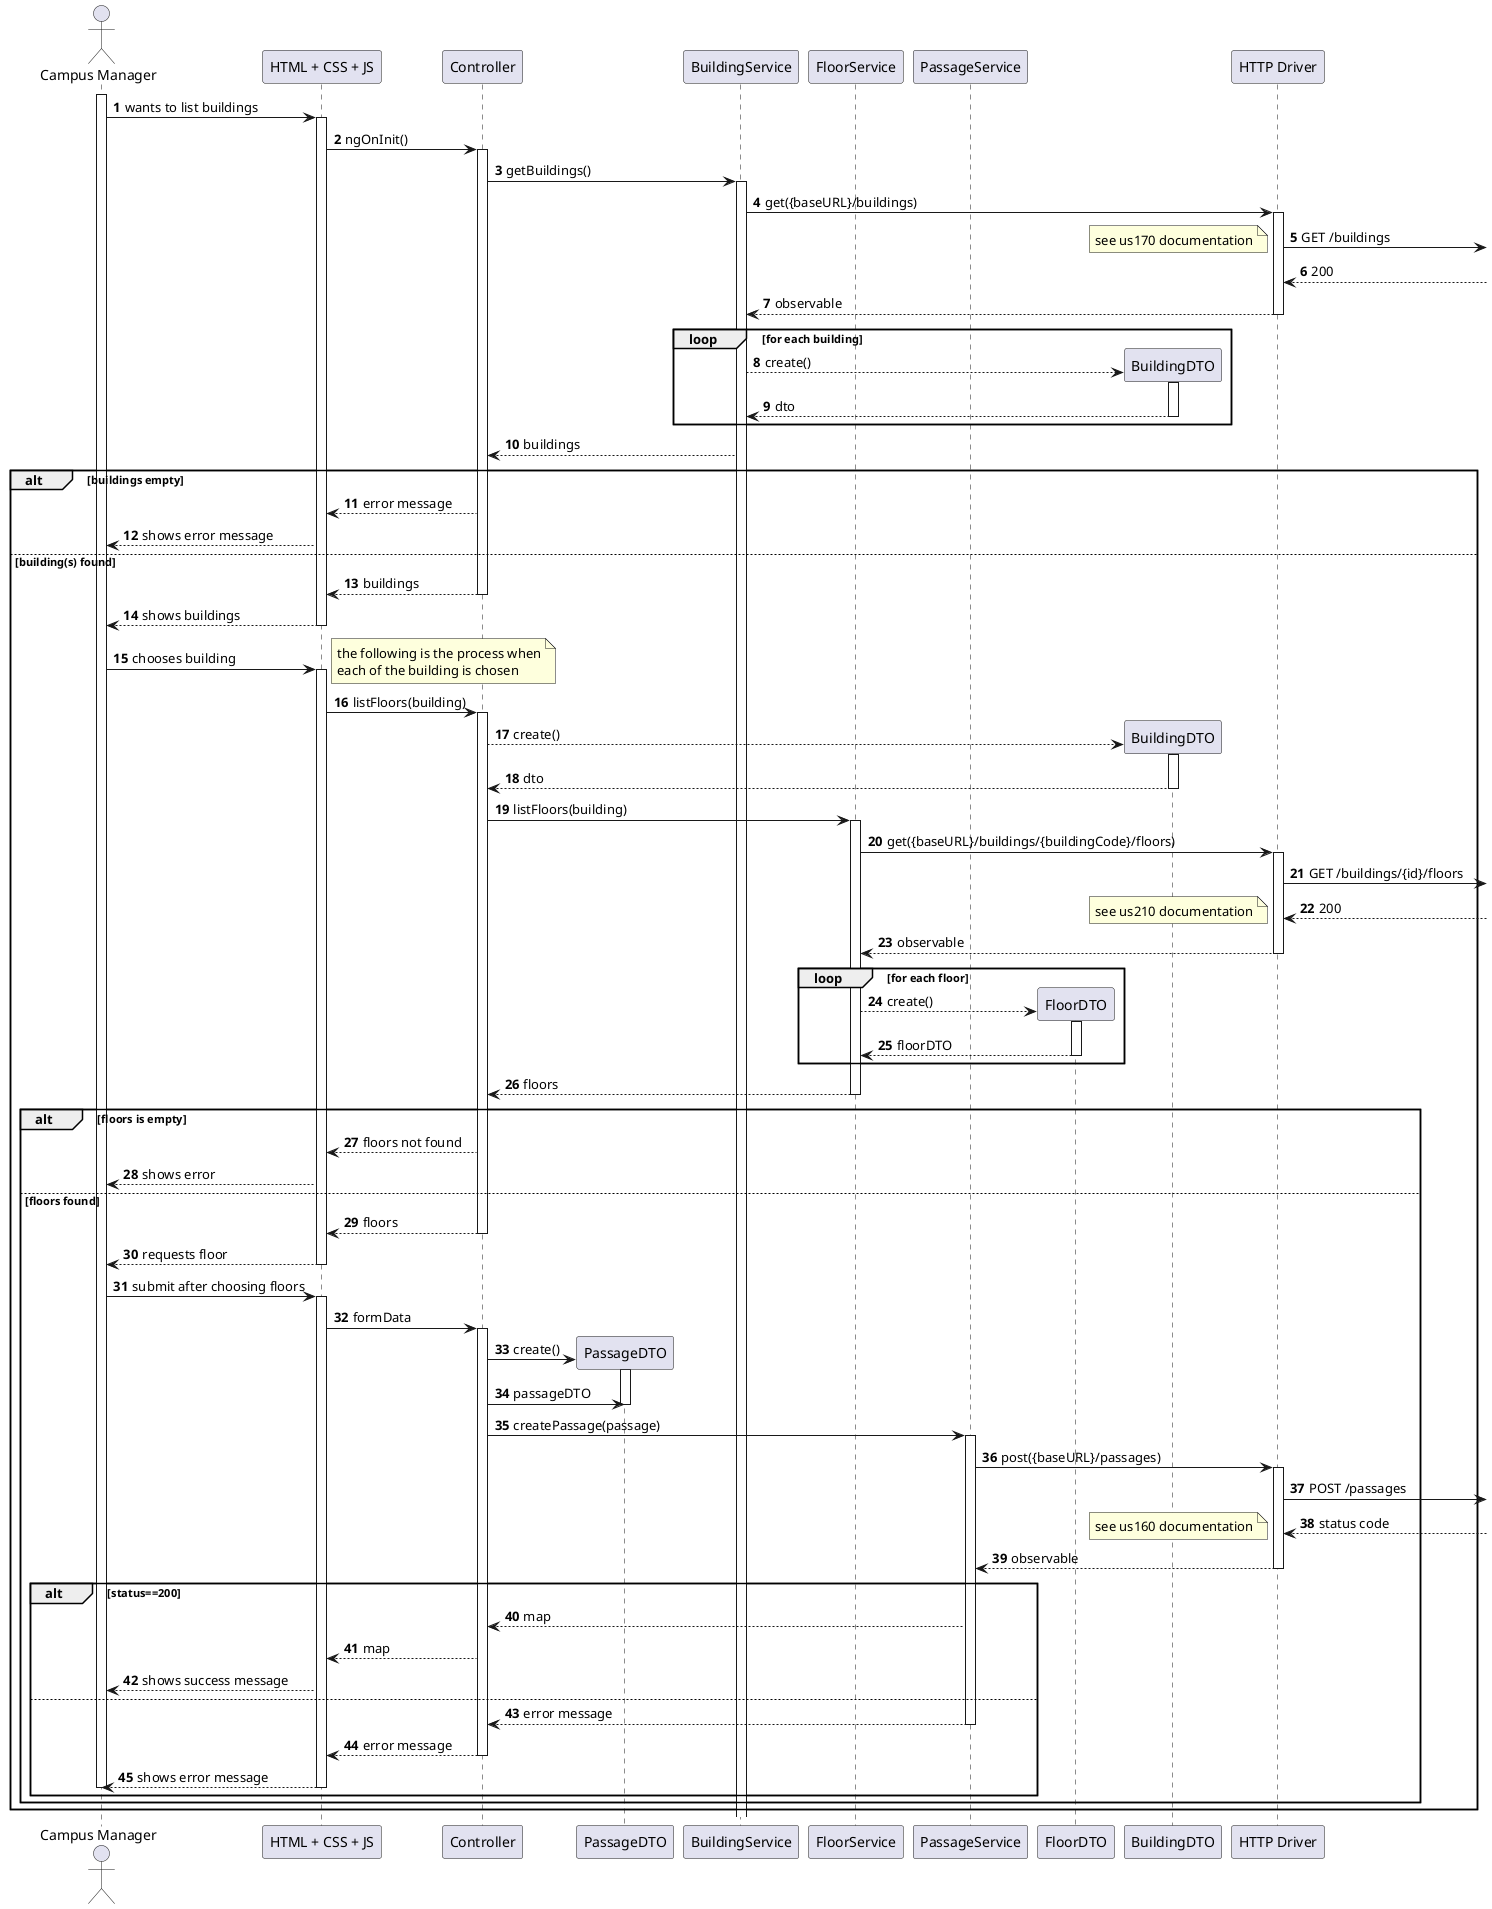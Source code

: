 @startuml
autonumber

actor "Campus Manager" as usr

participant "HTML + CSS + JS" as view
participant "Controller" as ctrl
participant "PassageDTO" as passageDTO
participant "BuildingService" as buildingSvc
participant "FloorService" as floorSvc
participant "PassageService" as passageSvc
participant "FloorDTO" as floorDTO
participant "BuildingDTO" as dto

participant "HTTP Driver" as http

activate usr
usr -> view : wants to list buildings
    activate view
        view -> ctrl : ngOnInit()
        activate ctrl
            ctrl -> buildingSvc : getBuildings()
            activate buildingSvc
                buildingSvc -> http : get({baseURL}/buildings)
                activate http
                    http ->]: GET /buildings
                note right : see us170 documentation
                ]--> http : 200
                http --> buildingSvc : observable
                deactivate http
                loop for each building
                    buildingSvc --> dto** : create()
                    activate dto
                        dto --> buildingSvc : dto
                    deactivate dto
                end
                buildingSvc --> ctrl : buildings
        alt buildings empty
                ctrl --> view : error message
                view --> usr : shows error message
        else building(s) found
            ctrl --> view : buildings
            deactivate ctrl
            view --> usr : shows buildings
            deactivate
        deactivate view
        usr -> view : chooses building
        note right
            the following is the process when
            each of the building is chosen
        end note
        activate view
            view -> ctrl : listFloors(building)
            activate ctrl
                ctrl --> dto** : create()
                activate dto
                    dto --> ctrl : dto
                deactivate dto
                ctrl -> floorSvc : listFloors(building)
                activate floorSvc
                    floorSvc -> http : get({baseURL}/buildings/{buildingCode}/floors)
                    activate http
                        http ->] : GET /buildings/{id}/floors
                ]--> http : 200
                note right : see us210 documentation
                    http --> floorSvc : observable
                    deactivate http
                    loop for each floor
                        floorSvc --> floorDTO** : create()
                        activate floorDTO
                            floorDTO --> floorSvc : floorDTO
                        deactivate floorDTO
                    end
                    floorSvc --> ctrl : floors
                deactivate floorSvc
                    alt floors is empty
                        ctrl --> view : floors not found
                        view --> usr : shows error
                    else floors found

                ctrl --> view : floors
            deactivate ctrl
            view --> usr : requests floor
        deactivate view

        usr -> view : submit after choosing floors
        activate view
            view -> ctrl : formData
            activate ctrl
                ctrl-> passageDTO**: create()
                activate passageDTO
                    ctrl-> passageDTO: passageDTO
                deactivate passageDTO
                ctrl -> passageSvc : createPassage(passage)
                activate passageSvc
                    passageSvc -> http : post({baseURL}/passages)
                    activate http
                        http ->] : POST /passages
                            ]--> http : status code
                note right : see us160 documentation
                    http --> passageSvc : observable
                    deactivate http
                    alt status==200
                    passageSvc --> ctrl : map

                ctrl --> view : map
                view --> usr : shows success message
                else
                    passageSvc --> ctrl : error message
                    deactivate passageSvc
                ctrl --> view : error message
                deactivate ctrl
            view --> usr : shows error message
            deactivate view
        deactivate usr
    end
    end
    end
@enduml
